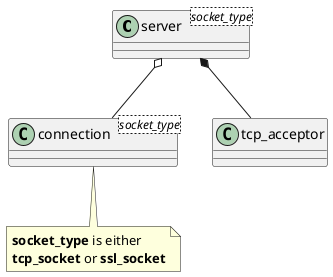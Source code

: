 @startuml

'Copyright (c) 2013-2024 Ken Barker

' title Via Comms Classes

class server<socket_type> 
class connection<socket_type> 

note bottom of connection
    **socket_type** is either
    **tcp_socket** or **ssl_socket**
end note

server *-- tcp_acceptor
server o-- connection

@enduml